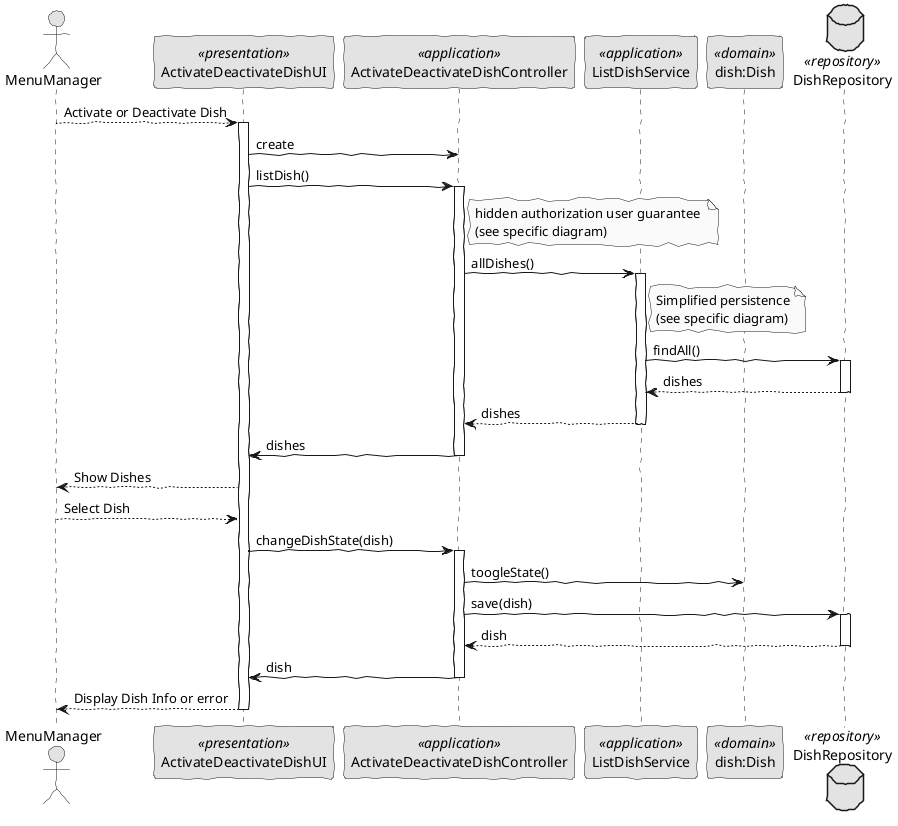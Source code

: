 @startuml
skinparam handwritten true
skinparam monochrome true
skinparam packageStyle rect
skinparam defaultFontName FG Virgil
skinparam shadowing false

actor MenuManager as Actor
participant ActivateDeactivateDishUI as UI <<presentation>>
participant ActivateDeactivateDishController as Controller <<application>>
participant "ListDishService" as Svc <<application>>
participant "dish:Dish" as Domain <<domain>>
database DishRepository as Repository <<repository>>

Actor --> UI: Activate or Deactivate Dish
activate UI
    UI -> Controller: create

    UI -> Controller: listDish()
    activate Controller

        note right of Controller : hidden authorization user guarantee \n(see specific diagram)

            Controller -> Svc: allDishes()
            activate Svc

            note right of Svc : Simplified persistence\n(see specific diagram)

            Svc -> Repository: findAll()
            activate Repository

            Repository --> Svc: dishes
            deactivate Repository

            Svc --> Controller: dishes
            deactivate Svc

        Controller->UI: dishes
    deactivate Controller

UI --> Actor: Show Dishes
Actor --> UI: Select Dish

    UI -> Controller: changeDishState(dish)
    activate Controller

            Controller -> Domain : toogleState()

            Controller -> Repository: save(dish)
            activate Repository

            Repository --> Controller: dish
            deactivate Repository

        Controller->UI: dish
    deactivate Controller

        UI-->Actor: Display Dish Info or error
deactivate UI
@enduml
